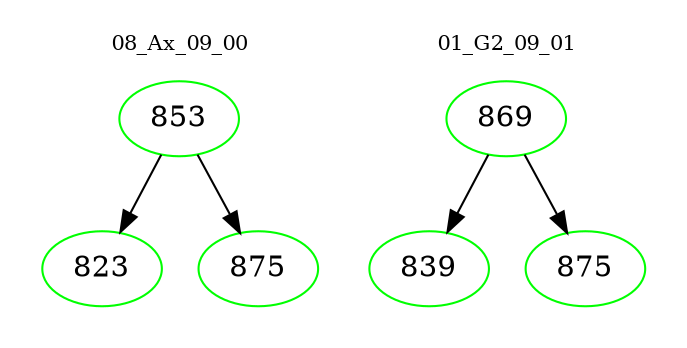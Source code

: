 digraph{
subgraph cluster_0 {
color = white
label = "08_Ax_09_00";
fontsize=10;
T0_853 [label="853", color="green"]
T0_853 -> T0_823 [color="black"]
T0_823 [label="823", color="green"]
T0_853 -> T0_875 [color="black"]
T0_875 [label="875", color="green"]
}
subgraph cluster_1 {
color = white
label = "01_G2_09_01";
fontsize=10;
T1_869 [label="869", color="green"]
T1_869 -> T1_839 [color="black"]
T1_839 [label="839", color="green"]
T1_869 -> T1_875 [color="black"]
T1_875 [label="875", color="green"]
}
}
